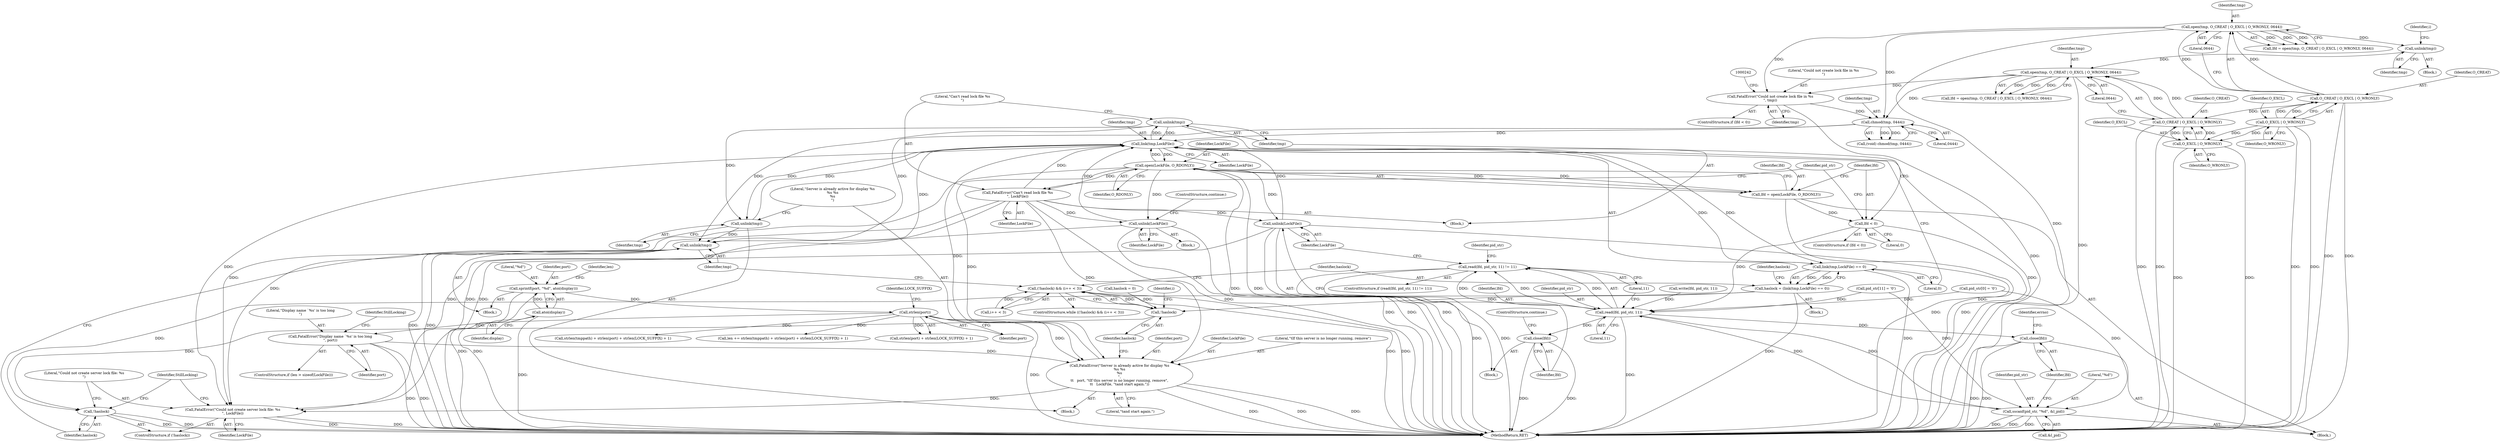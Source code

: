 digraph "0_xserver_6ba44b91e37622ef8c146d8f2ac92d708a18ed34@API" {
"1000302" [label="(Call,unlink(tmp))"];
"1000282" [label="(Call,link(tmp,LockFile))"];
"1000302" [label="(Call,unlink(tmp))"];
"1000257" [label="(Call,chmod(tmp, 0444))"];
"1000215" [label="(Call,open(tmp, O_CREAT | O_EXCL | O_WRONLY, 0644))"];
"1000204" [label="(Call,unlink(tmp))"];
"1000180" [label="(Call,open(tmp, O_CREAT | O_EXCL | O_WRONLY, 0644))"];
"1000182" [label="(Call,O_CREAT | O_EXCL | O_WRONLY)"];
"1000184" [label="(Call,O_EXCL | O_WRONLY)"];
"1000217" [label="(Call,O_CREAT | O_EXCL | O_WRONLY)"];
"1000219" [label="(Call,O_EXCL | O_WRONLY)"];
"1000238" [label="(Call,FatalError(\"Could not create lock file in %s\n\", tmp))"];
"1000371" [label="(Call,unlink(tmp))"];
"1000373" [label="(Call,FatalError(\"Server is already active for display %s\n%s %s\n%s\n\",\n\t\t   port, \"\tIf this server is no longer running, remove\",\n\t\t   LockFile, \"\tand start again.\"))"];
"1000154" [label="(Call,strlen(port))"];
"1000131" [label="(Call,sprintf(port, \"%d\", atoi(display)))"];
"1000134" [label="(Call,atoi(display))"];
"1000165" [label="(Call,FatalError(\"Display name `%s' is too long\n\", port))"];
"1000304" [label="(Call,FatalError(\"Can't read lock file %s\n\", LockFile))"];
"1000294" [label="(Call,open(LockFile, O_RDONLY))"];
"1000320" [label="(Call,unlink(LockFile))"];
"1000354" [label="(Call,unlink(LockFile))"];
"1000281" [label="(Call,link(tmp,LockFile) == 0)"];
"1000279" [label="(Call,haslock = (link(tmp,LockFile) == 0))"];
"1000272" [label="(Call,!haslock)"];
"1000271" [label="(Call,(!haslock) && (i++ < 3))"];
"1000382" [label="(Call,!haslock)"];
"1000292" [label="(Call,lfd = open(LockFile, O_RDONLY))"];
"1000298" [label="(Call,lfd < 0)"];
"1000314" [label="(Call,read(lfd, pid_str, 11))"];
"1000313" [label="(Call,read(lfd, pid_str, 11) != 11)"];
"1000322" [label="(Call,close(lfd))"];
"1000330" [label="(Call,sscanf(pid_str, \"%d\", &l_pid))"];
"1000335" [label="(Call,close(lfd))"];
"1000384" [label="(Call,FatalError(\"Could not create server lock file: %s\n\", LockFile))"];
"1000379" [label="(Call,unlink(tmp))"];
"1000135" [label="(Identifier,display)"];
"1000219" [label="(Call,O_EXCL | O_WRONLY)"];
"1000274" [label="(Call,i++ < 3)"];
"1000150" [label="(Call,strlen(tmppath) + strlen(port) + strlen(LOCK_SUFFIX) + 1)"];
"1000272" [label="(Call,!haslock)"];
"1000371" [label="(Call,unlink(tmp))"];
"1000384" [label="(Call,FatalError(\"Could not create server lock file: %s\n\", LockFile))"];
"1000378" [label="(Literal,\"\tand start again.\")"];
"1000257" [label="(Call,chmod(tmp, 0444))"];
"1000320" [label="(Call,unlink(LockFile))"];
"1000303" [label="(Identifier,tmp)"];
"1000213" [label="(Call,lfd = open(tmp, O_CREAT | O_EXCL | O_WRONLY, 0644))"];
"1000280" [label="(Identifier,haslock)"];
"1000297" [label="(ControlStructure,if (lfd < 0))"];
"1000291" [label="(Block,)"];
"1000165" [label="(Call,FatalError(\"Display name `%s' is too long\n\", port))"];
"1000292" [label="(Call,lfd = open(LockFile, O_RDONLY))"];
"1000377" [label="(Identifier,LockFile)"];
"1000281" [label="(Call,link(tmp,LockFile) == 0)"];
"1000154" [label="(Call,strlen(port))"];
"1000304" [label="(Call,FatalError(\"Can't read lock file %s\n\", LockFile))"];
"1000134" [label="(Call,atoi(display))"];
"1000390" [label="(MethodReturn,RET)"];
"1000282" [label="(Call,link(tmp,LockFile))"];
"1000239" [label="(Literal,\"Could not create lock file in %s\n\")"];
"1000312" [label="(ControlStructure,if (read(lfd, pid_str, 11) != 11))"];
"1000270" [label="(ControlStructure,while ((!haslock) && (i++ < 3)))"];
"1000278" [label="(Block,)"];
"1000222" [label="(Literal,0644)"];
"1000186" [label="(Identifier,O_WRONLY)"];
"1000327" [label="(Identifier,pid_str)"];
"1000183" [label="(Identifier,O_CREAT)"];
"1000356" [label="(ControlStructure,continue;)"];
"1000380" [label="(Identifier,tmp)"];
"1000306" [label="(Identifier,LockFile)"];
"1000293" [label="(Identifier,lfd)"];
"1000185" [label="(Identifier,O_EXCL)"];
"1000166" [label="(Literal,\"Display name `%s' is too long\n\")"];
"1000300" [label="(Literal,0)"];
"1000374" [label="(Literal,\"Server is already active for display %s\n%s %s\n%s\n\")"];
"1000382" [label="(Call,!haslock)"];
"1000373" [label="(Call,FatalError(\"Server is already active for display %s\n%s %s\n%s\n\",\n\t\t   port, \"\tIf this server is no longer running, remove\",\n\t\t   LockFile, \"\tand start again.\"))"];
"1000294" [label="(Call,open(LockFile, O_RDONLY))"];
"1000132" [label="(Identifier,port)"];
"1000376" [label="(Literal,\"\tIf this server is no longer running, remove\")"];
"1000203" [label="(Block,)"];
"1000148" [label="(Call,len += strlen(tmppath) + strlen(port) + strlen(LOCK_SUFFIX) + 1)"];
"1000309" [label="(Identifier,pid_str)"];
"1000283" [label="(Identifier,tmp)"];
"1000299" [label="(Identifier,lfd)"];
"1000167" [label="(Identifier,port)"];
"1000205" [label="(Identifier,tmp)"];
"1000131" [label="(Call,sprintf(port, \"%d\", atoi(display)))"];
"1000318" [label="(Literal,11)"];
"1000323" [label="(Identifier,lfd)"];
"1000184" [label="(Call,O_EXCL | O_WRONLY)"];
"1000381" [label="(ControlStructure,if (!haslock))"];
"1000385" [label="(Literal,\"Could not create server lock file: %s\n\")"];
"1000182" [label="(Call,O_CREAT | O_EXCL | O_WRONLY)"];
"1000307" [label="(Call,pid_str[0] = '\0')"];
"1000284" [label="(Identifier,LockFile)"];
"1000375" [label="(Identifier,port)"];
"1000313" [label="(Call,read(lfd, pid_str, 11) != 11)"];
"1000287" [label="(Identifier,haslock)"];
"1000259" [label="(Literal,0444)"];
"1000221" [label="(Identifier,O_WRONLY)"];
"1000207" [label="(Identifier,i)"];
"1000332" [label="(Literal,\"%d\")"];
"1000267" [label="(Call,haslock = 0)"];
"1000298" [label="(Call,lfd < 0)"];
"1000333" [label="(Call,&l_pid)"];
"1000251" [label="(Call,write(lfd, pid_str, 11))"];
"1000160" [label="(ControlStructure,if (len > sizeof(LockFile)))"];
"1000217" [label="(Call,O_CREAT | O_EXCL | O_WRONLY)"];
"1000354" [label="(Call,unlink(LockFile))"];
"1000240" [label="(Identifier,tmp)"];
"1000324" [label="(ControlStructure,continue;)"];
"1000295" [label="(Identifier,LockFile)"];
"1000370" [label="(Block,)"];
"1000158" [label="(Identifier,LOCK_SUFFIX)"];
"1000302" [label="(Call,unlink(tmp))"];
"1000111" [label="(Block,)"];
"1000187" [label="(Literal,0644)"];
"1000215" [label="(Call,open(tmp, O_CREAT | O_EXCL | O_WRONLY, 0644))"];
"1000315" [label="(Identifier,lfd)"];
"1000279" [label="(Call,haslock = (link(tmp,LockFile) == 0))"];
"1000317" [label="(Literal,11)"];
"1000169" [label="(Identifier,StillLocking)"];
"1000296" [label="(Identifier,O_RDONLY)"];
"1000181" [label="(Identifier,tmp)"];
"1000314" [label="(Call,read(lfd, pid_str, 11))"];
"1000330" [label="(Call,sscanf(pid_str, \"%d\", &l_pid))"];
"1000338" [label="(Identifier,errno)"];
"1000322" [label="(Call,close(lfd))"];
"1000220" [label="(Identifier,O_EXCL)"];
"1000153" [label="(Call,strlen(port) + strlen(LOCK_SUFFIX) + 1)"];
"1000218" [label="(Identifier,O_CREAT)"];
"1000325" [label="(Call,pid_str[11] = '\0')"];
"1000180" [label="(Call,open(tmp, O_CREAT | O_EXCL | O_WRONLY, 0644))"];
"1000137" [label="(Identifier,len)"];
"1000234" [label="(ControlStructure,if (lfd < 0))"];
"1000388" [label="(Identifier,StillLocking)"];
"1000273" [label="(Identifier,haslock)"];
"1000331" [label="(Identifier,pid_str)"];
"1000386" [label="(Identifier,LockFile)"];
"1000155" [label="(Identifier,port)"];
"1000271" [label="(Call,(!haslock) && (i++ < 3))"];
"1000204" [label="(Call,unlink(tmp))"];
"1000216" [label="(Identifier,tmp)"];
"1000383" [label="(Identifier,haslock)"];
"1000258" [label="(Identifier,tmp)"];
"1000133" [label="(Literal,\"%d\")"];
"1000305" [label="(Literal,\"Can't read lock file %s\n\")"];
"1000372" [label="(Identifier,tmp)"];
"1000178" [label="(Call,lfd = open(tmp, O_CREAT | O_EXCL | O_WRONLY, 0644))"];
"1000301" [label="(Block,)"];
"1000238" [label="(Call,FatalError(\"Could not create lock file in %s\n\", tmp))"];
"1000335" [label="(Call,close(lfd))"];
"1000355" [label="(Identifier,LockFile)"];
"1000379" [label="(Call,unlink(tmp))"];
"1000285" [label="(Literal,0)"];
"1000321" [label="(Identifier,LockFile)"];
"1000319" [label="(Block,)"];
"1000316" [label="(Identifier,pid_str)"];
"1000353" [label="(Block,)"];
"1000336" [label="(Identifier,lfd)"];
"1000276" [label="(Identifier,i)"];
"1000255" [label="(Call,(void) chmod(tmp, 0444))"];
"1000302" -> "1000301"  [label="AST: "];
"1000302" -> "1000303"  [label="CFG: "];
"1000303" -> "1000302"  [label="AST: "];
"1000305" -> "1000302"  [label="CFG: "];
"1000302" -> "1000282"  [label="DDG: "];
"1000282" -> "1000302"  [label="DDG: "];
"1000302" -> "1000371"  [label="DDG: "];
"1000302" -> "1000379"  [label="DDG: "];
"1000282" -> "1000281"  [label="AST: "];
"1000282" -> "1000284"  [label="CFG: "];
"1000283" -> "1000282"  [label="AST: "];
"1000284" -> "1000282"  [label="AST: "];
"1000285" -> "1000282"  [label="CFG: "];
"1000282" -> "1000390"  [label="DDG: "];
"1000282" -> "1000281"  [label="DDG: "];
"1000282" -> "1000281"  [label="DDG: "];
"1000257" -> "1000282"  [label="DDG: "];
"1000371" -> "1000282"  [label="DDG: "];
"1000373" -> "1000282"  [label="DDG: "];
"1000304" -> "1000282"  [label="DDG: "];
"1000294" -> "1000282"  [label="DDG: "];
"1000320" -> "1000282"  [label="DDG: "];
"1000354" -> "1000282"  [label="DDG: "];
"1000282" -> "1000294"  [label="DDG: "];
"1000282" -> "1000371"  [label="DDG: "];
"1000282" -> "1000379"  [label="DDG: "];
"1000282" -> "1000384"  [label="DDG: "];
"1000257" -> "1000255"  [label="AST: "];
"1000257" -> "1000259"  [label="CFG: "];
"1000258" -> "1000257"  [label="AST: "];
"1000259" -> "1000257"  [label="AST: "];
"1000255" -> "1000257"  [label="CFG: "];
"1000257" -> "1000255"  [label="DDG: "];
"1000257" -> "1000255"  [label="DDG: "];
"1000215" -> "1000257"  [label="DDG: "];
"1000238" -> "1000257"  [label="DDG: "];
"1000180" -> "1000257"  [label="DDG: "];
"1000257" -> "1000379"  [label="DDG: "];
"1000215" -> "1000213"  [label="AST: "];
"1000215" -> "1000222"  [label="CFG: "];
"1000216" -> "1000215"  [label="AST: "];
"1000217" -> "1000215"  [label="AST: "];
"1000222" -> "1000215"  [label="AST: "];
"1000213" -> "1000215"  [label="CFG: "];
"1000215" -> "1000390"  [label="DDG: "];
"1000215" -> "1000213"  [label="DDG: "];
"1000215" -> "1000213"  [label="DDG: "];
"1000215" -> "1000213"  [label="DDG: "];
"1000204" -> "1000215"  [label="DDG: "];
"1000217" -> "1000215"  [label="DDG: "];
"1000217" -> "1000215"  [label="DDG: "];
"1000215" -> "1000238"  [label="DDG: "];
"1000204" -> "1000203"  [label="AST: "];
"1000204" -> "1000205"  [label="CFG: "];
"1000205" -> "1000204"  [label="AST: "];
"1000207" -> "1000204"  [label="CFG: "];
"1000180" -> "1000204"  [label="DDG: "];
"1000180" -> "1000178"  [label="AST: "];
"1000180" -> "1000187"  [label="CFG: "];
"1000181" -> "1000180"  [label="AST: "];
"1000182" -> "1000180"  [label="AST: "];
"1000187" -> "1000180"  [label="AST: "];
"1000178" -> "1000180"  [label="CFG: "];
"1000180" -> "1000390"  [label="DDG: "];
"1000180" -> "1000178"  [label="DDG: "];
"1000180" -> "1000178"  [label="DDG: "];
"1000180" -> "1000178"  [label="DDG: "];
"1000182" -> "1000180"  [label="DDG: "];
"1000182" -> "1000180"  [label="DDG: "];
"1000180" -> "1000238"  [label="DDG: "];
"1000182" -> "1000184"  [label="CFG: "];
"1000183" -> "1000182"  [label="AST: "];
"1000184" -> "1000182"  [label="AST: "];
"1000187" -> "1000182"  [label="CFG: "];
"1000182" -> "1000390"  [label="DDG: "];
"1000182" -> "1000390"  [label="DDG: "];
"1000184" -> "1000182"  [label="DDG: "];
"1000184" -> "1000182"  [label="DDG: "];
"1000182" -> "1000217"  [label="DDG: "];
"1000184" -> "1000186"  [label="CFG: "];
"1000185" -> "1000184"  [label="AST: "];
"1000186" -> "1000184"  [label="AST: "];
"1000184" -> "1000390"  [label="DDG: "];
"1000184" -> "1000390"  [label="DDG: "];
"1000184" -> "1000219"  [label="DDG: "];
"1000184" -> "1000219"  [label="DDG: "];
"1000217" -> "1000219"  [label="CFG: "];
"1000218" -> "1000217"  [label="AST: "];
"1000219" -> "1000217"  [label="AST: "];
"1000222" -> "1000217"  [label="CFG: "];
"1000217" -> "1000390"  [label="DDG: "];
"1000217" -> "1000390"  [label="DDG: "];
"1000219" -> "1000217"  [label="DDG: "];
"1000219" -> "1000217"  [label="DDG: "];
"1000219" -> "1000221"  [label="CFG: "];
"1000220" -> "1000219"  [label="AST: "];
"1000221" -> "1000219"  [label="AST: "];
"1000219" -> "1000390"  [label="DDG: "];
"1000219" -> "1000390"  [label="DDG: "];
"1000238" -> "1000234"  [label="AST: "];
"1000238" -> "1000240"  [label="CFG: "];
"1000239" -> "1000238"  [label="AST: "];
"1000240" -> "1000238"  [label="AST: "];
"1000242" -> "1000238"  [label="CFG: "];
"1000238" -> "1000390"  [label="DDG: "];
"1000371" -> "1000370"  [label="AST: "];
"1000371" -> "1000372"  [label="CFG: "];
"1000372" -> "1000371"  [label="AST: "];
"1000374" -> "1000371"  [label="CFG: "];
"1000371" -> "1000379"  [label="DDG: "];
"1000373" -> "1000370"  [label="AST: "];
"1000373" -> "1000378"  [label="CFG: "];
"1000374" -> "1000373"  [label="AST: "];
"1000375" -> "1000373"  [label="AST: "];
"1000376" -> "1000373"  [label="AST: "];
"1000377" -> "1000373"  [label="AST: "];
"1000378" -> "1000373"  [label="AST: "];
"1000273" -> "1000373"  [label="CFG: "];
"1000373" -> "1000390"  [label="DDG: "];
"1000373" -> "1000390"  [label="DDG: "];
"1000373" -> "1000390"  [label="DDG: "];
"1000154" -> "1000373"  [label="DDG: "];
"1000165" -> "1000373"  [label="DDG: "];
"1000304" -> "1000373"  [label="DDG: "];
"1000294" -> "1000373"  [label="DDG: "];
"1000373" -> "1000384"  [label="DDG: "];
"1000154" -> "1000153"  [label="AST: "];
"1000154" -> "1000155"  [label="CFG: "];
"1000155" -> "1000154"  [label="AST: "];
"1000158" -> "1000154"  [label="CFG: "];
"1000154" -> "1000390"  [label="DDG: "];
"1000154" -> "1000148"  [label="DDG: "];
"1000154" -> "1000150"  [label="DDG: "];
"1000154" -> "1000153"  [label="DDG: "];
"1000131" -> "1000154"  [label="DDG: "];
"1000154" -> "1000165"  [label="DDG: "];
"1000131" -> "1000111"  [label="AST: "];
"1000131" -> "1000134"  [label="CFG: "];
"1000132" -> "1000131"  [label="AST: "];
"1000133" -> "1000131"  [label="AST: "];
"1000134" -> "1000131"  [label="AST: "];
"1000137" -> "1000131"  [label="CFG: "];
"1000131" -> "1000390"  [label="DDG: "];
"1000131" -> "1000390"  [label="DDG: "];
"1000134" -> "1000131"  [label="DDG: "];
"1000134" -> "1000135"  [label="CFG: "];
"1000135" -> "1000134"  [label="AST: "];
"1000134" -> "1000390"  [label="DDG: "];
"1000165" -> "1000160"  [label="AST: "];
"1000165" -> "1000167"  [label="CFG: "];
"1000166" -> "1000165"  [label="AST: "];
"1000167" -> "1000165"  [label="AST: "];
"1000169" -> "1000165"  [label="CFG: "];
"1000165" -> "1000390"  [label="DDG: "];
"1000165" -> "1000390"  [label="DDG: "];
"1000304" -> "1000301"  [label="AST: "];
"1000304" -> "1000306"  [label="CFG: "];
"1000305" -> "1000304"  [label="AST: "];
"1000306" -> "1000304"  [label="AST: "];
"1000309" -> "1000304"  [label="CFG: "];
"1000304" -> "1000390"  [label="DDG: "];
"1000304" -> "1000390"  [label="DDG: "];
"1000294" -> "1000304"  [label="DDG: "];
"1000304" -> "1000320"  [label="DDG: "];
"1000304" -> "1000354"  [label="DDG: "];
"1000304" -> "1000384"  [label="DDG: "];
"1000294" -> "1000292"  [label="AST: "];
"1000294" -> "1000296"  [label="CFG: "];
"1000295" -> "1000294"  [label="AST: "];
"1000296" -> "1000294"  [label="AST: "];
"1000292" -> "1000294"  [label="CFG: "];
"1000294" -> "1000390"  [label="DDG: "];
"1000294" -> "1000390"  [label="DDG: "];
"1000294" -> "1000292"  [label="DDG: "];
"1000294" -> "1000292"  [label="DDG: "];
"1000294" -> "1000320"  [label="DDG: "];
"1000294" -> "1000354"  [label="DDG: "];
"1000294" -> "1000384"  [label="DDG: "];
"1000320" -> "1000319"  [label="AST: "];
"1000320" -> "1000321"  [label="CFG: "];
"1000321" -> "1000320"  [label="AST: "];
"1000323" -> "1000320"  [label="CFG: "];
"1000320" -> "1000390"  [label="DDG: "];
"1000320" -> "1000390"  [label="DDG: "];
"1000320" -> "1000384"  [label="DDG: "];
"1000354" -> "1000353"  [label="AST: "];
"1000354" -> "1000355"  [label="CFG: "];
"1000355" -> "1000354"  [label="AST: "];
"1000356" -> "1000354"  [label="CFG: "];
"1000354" -> "1000390"  [label="DDG: "];
"1000354" -> "1000390"  [label="DDG: "];
"1000354" -> "1000384"  [label="DDG: "];
"1000281" -> "1000279"  [label="AST: "];
"1000281" -> "1000285"  [label="CFG: "];
"1000285" -> "1000281"  [label="AST: "];
"1000279" -> "1000281"  [label="CFG: "];
"1000281" -> "1000390"  [label="DDG: "];
"1000281" -> "1000279"  [label="DDG: "];
"1000281" -> "1000279"  [label="DDG: "];
"1000279" -> "1000278"  [label="AST: "];
"1000280" -> "1000279"  [label="AST: "];
"1000287" -> "1000279"  [label="CFG: "];
"1000279" -> "1000390"  [label="DDG: "];
"1000279" -> "1000272"  [label="DDG: "];
"1000279" -> "1000382"  [label="DDG: "];
"1000272" -> "1000271"  [label="AST: "];
"1000272" -> "1000273"  [label="CFG: "];
"1000273" -> "1000272"  [label="AST: "];
"1000276" -> "1000272"  [label="CFG: "];
"1000271" -> "1000272"  [label="CFG: "];
"1000272" -> "1000271"  [label="DDG: "];
"1000267" -> "1000272"  [label="DDG: "];
"1000272" -> "1000382"  [label="DDG: "];
"1000271" -> "1000270"  [label="AST: "];
"1000271" -> "1000274"  [label="CFG: "];
"1000274" -> "1000271"  [label="AST: "];
"1000280" -> "1000271"  [label="CFG: "];
"1000380" -> "1000271"  [label="CFG: "];
"1000271" -> "1000390"  [label="DDG: "];
"1000271" -> "1000390"  [label="DDG: "];
"1000274" -> "1000271"  [label="DDG: "];
"1000382" -> "1000381"  [label="AST: "];
"1000382" -> "1000383"  [label="CFG: "];
"1000383" -> "1000382"  [label="AST: "];
"1000385" -> "1000382"  [label="CFG: "];
"1000388" -> "1000382"  [label="CFG: "];
"1000382" -> "1000390"  [label="DDG: "];
"1000382" -> "1000390"  [label="DDG: "];
"1000292" -> "1000291"  [label="AST: "];
"1000293" -> "1000292"  [label="AST: "];
"1000299" -> "1000292"  [label="CFG: "];
"1000292" -> "1000390"  [label="DDG: "];
"1000292" -> "1000298"  [label="DDG: "];
"1000298" -> "1000297"  [label="AST: "];
"1000298" -> "1000300"  [label="CFG: "];
"1000299" -> "1000298"  [label="AST: "];
"1000300" -> "1000298"  [label="AST: "];
"1000303" -> "1000298"  [label="CFG: "];
"1000309" -> "1000298"  [label="CFG: "];
"1000298" -> "1000390"  [label="DDG: "];
"1000298" -> "1000314"  [label="DDG: "];
"1000314" -> "1000313"  [label="AST: "];
"1000314" -> "1000317"  [label="CFG: "];
"1000315" -> "1000314"  [label="AST: "];
"1000316" -> "1000314"  [label="AST: "];
"1000317" -> "1000314"  [label="AST: "];
"1000318" -> "1000314"  [label="CFG: "];
"1000314" -> "1000390"  [label="DDG: "];
"1000314" -> "1000313"  [label="DDG: "];
"1000314" -> "1000313"  [label="DDG: "];
"1000314" -> "1000313"  [label="DDG: "];
"1000325" -> "1000314"  [label="DDG: "];
"1000330" -> "1000314"  [label="DDG: "];
"1000251" -> "1000314"  [label="DDG: "];
"1000307" -> "1000314"  [label="DDG: "];
"1000314" -> "1000322"  [label="DDG: "];
"1000314" -> "1000330"  [label="DDG: "];
"1000314" -> "1000335"  [label="DDG: "];
"1000313" -> "1000312"  [label="AST: "];
"1000313" -> "1000318"  [label="CFG: "];
"1000318" -> "1000313"  [label="AST: "];
"1000321" -> "1000313"  [label="CFG: "];
"1000327" -> "1000313"  [label="CFG: "];
"1000313" -> "1000390"  [label="DDG: "];
"1000313" -> "1000390"  [label="DDG: "];
"1000322" -> "1000319"  [label="AST: "];
"1000322" -> "1000323"  [label="CFG: "];
"1000323" -> "1000322"  [label="AST: "];
"1000324" -> "1000322"  [label="CFG: "];
"1000322" -> "1000390"  [label="DDG: "];
"1000322" -> "1000390"  [label="DDG: "];
"1000330" -> "1000291"  [label="AST: "];
"1000330" -> "1000333"  [label="CFG: "];
"1000331" -> "1000330"  [label="AST: "];
"1000332" -> "1000330"  [label="AST: "];
"1000333" -> "1000330"  [label="AST: "];
"1000336" -> "1000330"  [label="CFG: "];
"1000330" -> "1000390"  [label="DDG: "];
"1000330" -> "1000390"  [label="DDG: "];
"1000330" -> "1000390"  [label="DDG: "];
"1000325" -> "1000330"  [label="DDG: "];
"1000307" -> "1000330"  [label="DDG: "];
"1000335" -> "1000291"  [label="AST: "];
"1000335" -> "1000336"  [label="CFG: "];
"1000336" -> "1000335"  [label="AST: "];
"1000338" -> "1000335"  [label="CFG: "];
"1000335" -> "1000390"  [label="DDG: "];
"1000335" -> "1000390"  [label="DDG: "];
"1000384" -> "1000381"  [label="AST: "];
"1000384" -> "1000386"  [label="CFG: "];
"1000385" -> "1000384"  [label="AST: "];
"1000386" -> "1000384"  [label="AST: "];
"1000388" -> "1000384"  [label="CFG: "];
"1000384" -> "1000390"  [label="DDG: "];
"1000384" -> "1000390"  [label="DDG: "];
"1000379" -> "1000111"  [label="AST: "];
"1000379" -> "1000380"  [label="CFG: "];
"1000380" -> "1000379"  [label="AST: "];
"1000383" -> "1000379"  [label="CFG: "];
"1000379" -> "1000390"  [label="DDG: "];
"1000379" -> "1000390"  [label="DDG: "];
}
